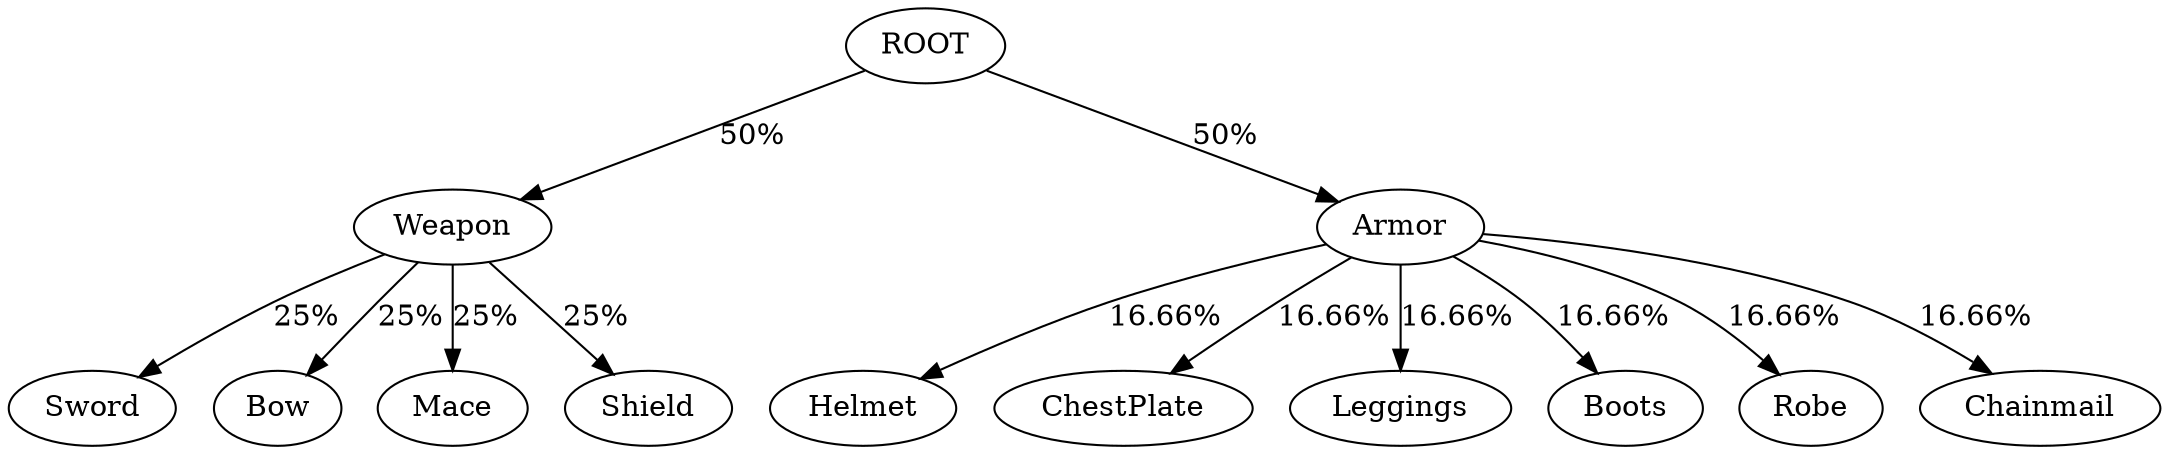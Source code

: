 digraph G {
    ROOT -> Weapon [label="50%"];
    ROOT -> Armor [label="50%"];
    Weapon -> Sword [label="25%"];
    Weapon -> Bow [label="25%"];
    Weapon -> Mace [label="25%"];
    Weapon -> Shield [label="25%"];
    Armor -> Helmet [label="16.66%"];
    Armor -> ChestPlate [label="16.66%"];
    Armor -> Leggings [label="16.66%"];
    Armor -> Boots [label="16.66%"];
    Armor -> Robe [label="16.66%"];
    Armor -> Chainmail [label="16.66%"];
}
